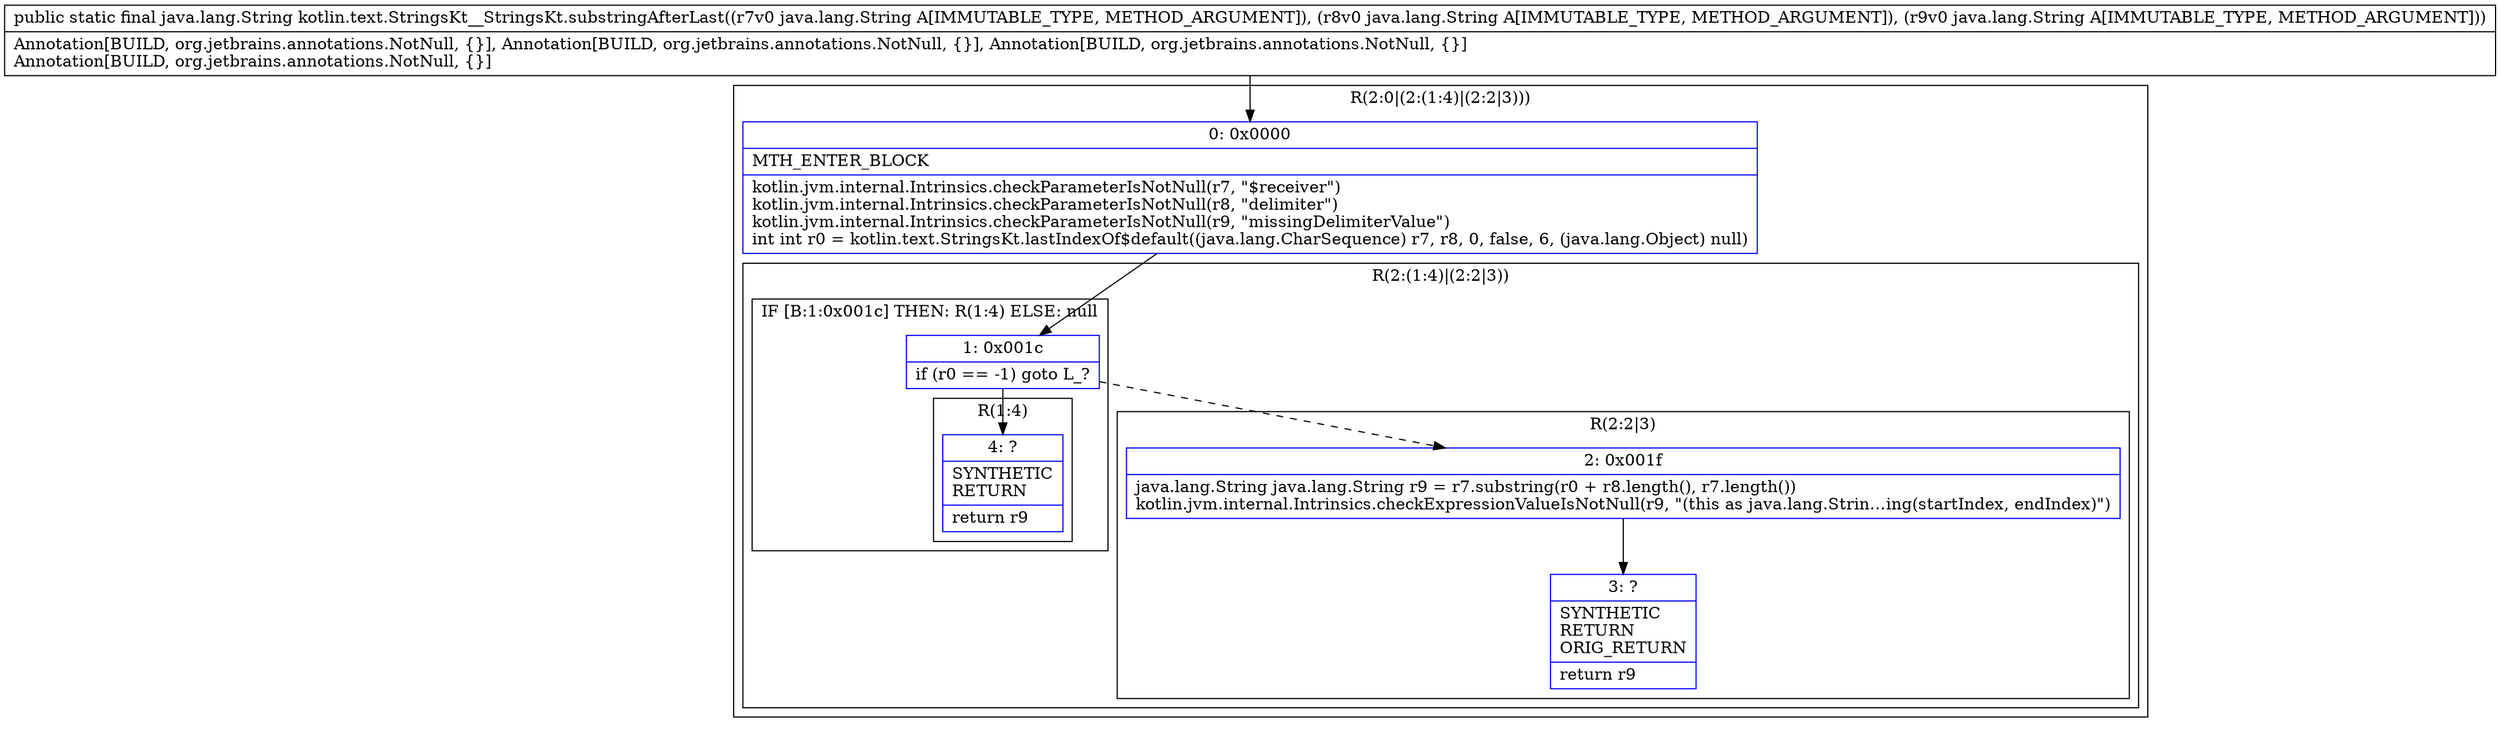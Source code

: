 digraph "CFG forkotlin.text.StringsKt__StringsKt.substringAfterLast(Ljava\/lang\/String;Ljava\/lang\/String;Ljava\/lang\/String;)Ljava\/lang\/String;" {
subgraph cluster_Region_593992071 {
label = "R(2:0|(2:(1:4)|(2:2|3)))";
node [shape=record,color=blue];
Node_0 [shape=record,label="{0\:\ 0x0000|MTH_ENTER_BLOCK\l|kotlin.jvm.internal.Intrinsics.checkParameterIsNotNull(r7, \"$receiver\")\lkotlin.jvm.internal.Intrinsics.checkParameterIsNotNull(r8, \"delimiter\")\lkotlin.jvm.internal.Intrinsics.checkParameterIsNotNull(r9, \"missingDelimiterValue\")\lint int r0 = kotlin.text.StringsKt.lastIndexOf$default((java.lang.CharSequence) r7, r8, 0, false, 6, (java.lang.Object) null)\l}"];
subgraph cluster_Region_1648731897 {
label = "R(2:(1:4)|(2:2|3))";
node [shape=record,color=blue];
subgraph cluster_IfRegion_852379374 {
label = "IF [B:1:0x001c] THEN: R(1:4) ELSE: null";
node [shape=record,color=blue];
Node_1 [shape=record,label="{1\:\ 0x001c|if (r0 == \-1) goto L_?\l}"];
subgraph cluster_Region_1272899797 {
label = "R(1:4)";
node [shape=record,color=blue];
Node_4 [shape=record,label="{4\:\ ?|SYNTHETIC\lRETURN\l|return r9\l}"];
}
}
subgraph cluster_Region_577630599 {
label = "R(2:2|3)";
node [shape=record,color=blue];
Node_2 [shape=record,label="{2\:\ 0x001f|java.lang.String java.lang.String r9 = r7.substring(r0 + r8.length(), r7.length())\lkotlin.jvm.internal.Intrinsics.checkExpressionValueIsNotNull(r9, \"(this as java.lang.Strin…ing(startIndex, endIndex)\")\l}"];
Node_3 [shape=record,label="{3\:\ ?|SYNTHETIC\lRETURN\lORIG_RETURN\l|return r9\l}"];
}
}
}
MethodNode[shape=record,label="{public static final java.lang.String kotlin.text.StringsKt__StringsKt.substringAfterLast((r7v0 java.lang.String A[IMMUTABLE_TYPE, METHOD_ARGUMENT]), (r8v0 java.lang.String A[IMMUTABLE_TYPE, METHOD_ARGUMENT]), (r9v0 java.lang.String A[IMMUTABLE_TYPE, METHOD_ARGUMENT]))  | Annotation[BUILD, org.jetbrains.annotations.NotNull, \{\}], Annotation[BUILD, org.jetbrains.annotations.NotNull, \{\}], Annotation[BUILD, org.jetbrains.annotations.NotNull, \{\}]\lAnnotation[BUILD, org.jetbrains.annotations.NotNull, \{\}]\l}"];
MethodNode -> Node_0;
Node_0 -> Node_1;
Node_1 -> Node_2[style=dashed];
Node_1 -> Node_4;
Node_2 -> Node_3;
}

